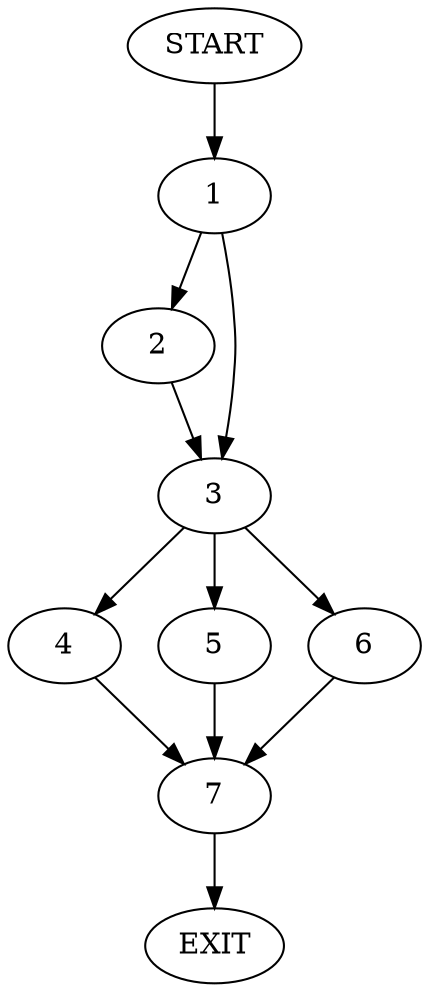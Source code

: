 digraph {
0 [label="START"]
8 [label="EXIT"]
0 -> 1
1 -> 2
1 -> 3
3 -> 4
3 -> 5
3 -> 6
2 -> 3
6 -> 7
5 -> 7
4 -> 7
7 -> 8
}
